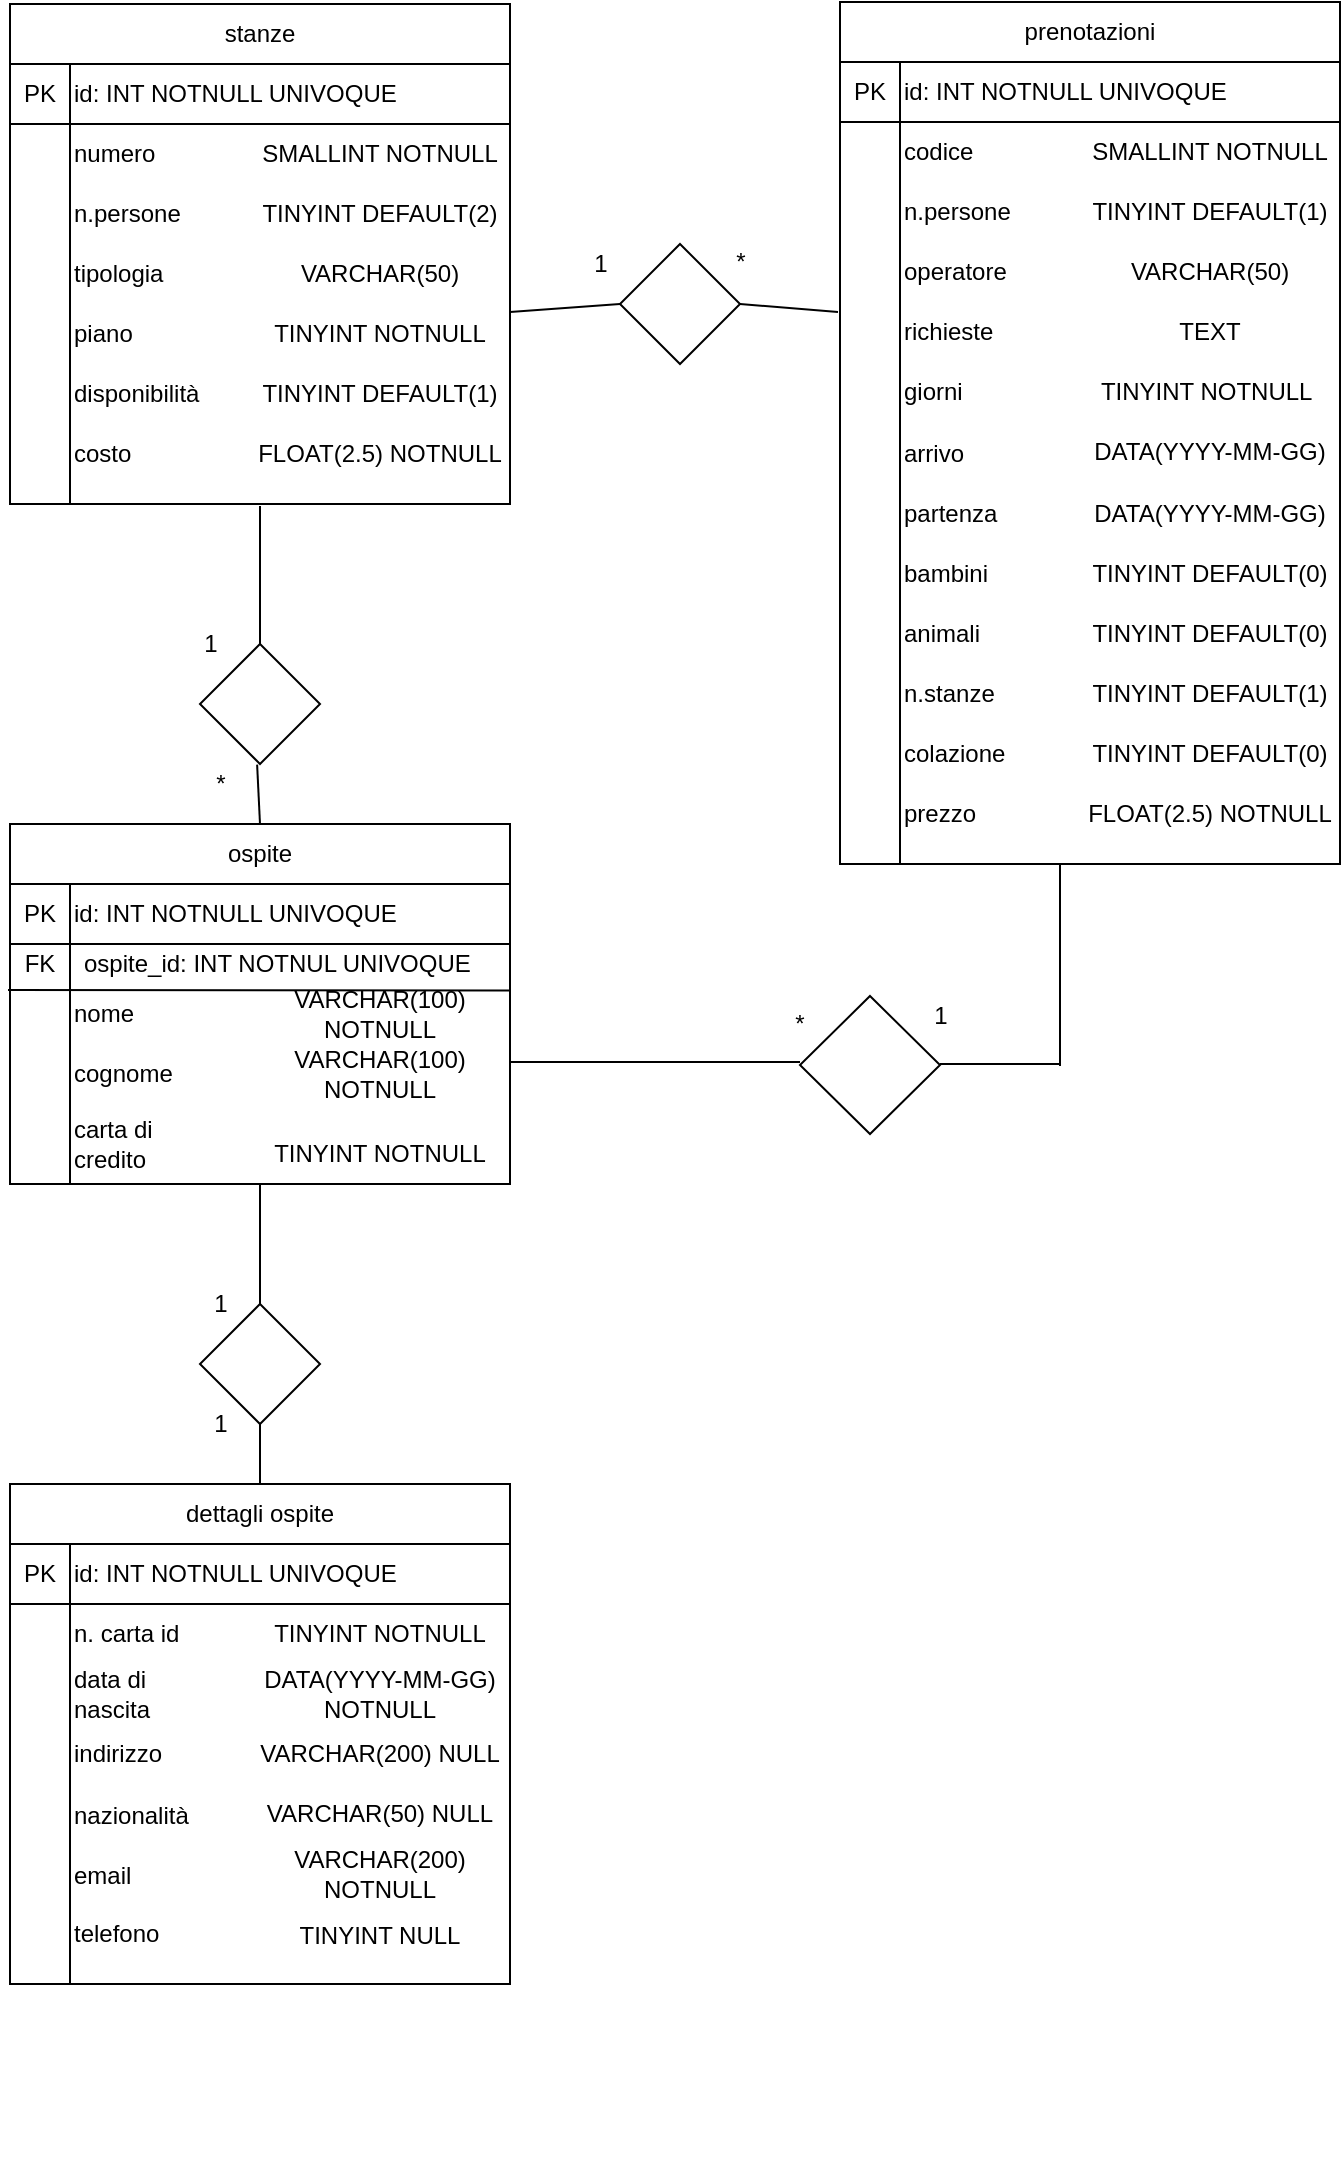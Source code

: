 <mxfile version="13.7.9" type="github">
  <diagram id="1i0_ciFNV-c5sHIzB2MD" name="Page-1">
    <mxGraphModel dx="1021" dy="509" grid="1" gridSize="10" guides="1" tooltips="1" connect="1" arrows="1" fold="1" page="1" pageScale="1" pageWidth="850" pageHeight="1100" math="0" shadow="0">
      <root>
        <mxCell id="0" />
        <mxCell id="1" parent="0" />
        <mxCell id="PzwQnNtE5YqFAhaQ5UEn-1" value="" style="shape=internalStorage;whiteSpace=wrap;html=1;backgroundOutline=1;dx=30;dy=30;" parent="1" vertex="1">
          <mxGeometry x="175" y="60" width="250" height="220" as="geometry" />
        </mxCell>
        <mxCell id="PzwQnNtE5YqFAhaQ5UEn-2" value="" style="rounded=0;whiteSpace=wrap;html=1;" parent="1" vertex="1">
          <mxGeometry x="175" y="30" width="250" height="30" as="geometry" />
        </mxCell>
        <mxCell id="PzwQnNtE5YqFAhaQ5UEn-3" value="PK" style="text;html=1;strokeColor=none;fillColor=none;align=center;verticalAlign=middle;whiteSpace=wrap;rounded=0;" parent="1" vertex="1">
          <mxGeometry x="175" y="60" width="30" height="30" as="geometry" />
        </mxCell>
        <mxCell id="PzwQnNtE5YqFAhaQ5UEn-5" value="id: INT NOTNULL UNIVOQUE" style="text;html=1;strokeColor=none;fillColor=none;align=left;verticalAlign=middle;whiteSpace=wrap;rounded=0;" parent="1" vertex="1">
          <mxGeometry x="205" y="60" width="220" height="30" as="geometry" />
        </mxCell>
        <mxCell id="PzwQnNtE5YqFAhaQ5UEn-7" value="numero" style="text;html=1;strokeColor=none;fillColor=none;align=left;verticalAlign=middle;whiteSpace=wrap;rounded=0;" parent="1" vertex="1">
          <mxGeometry x="205" y="90" width="60" height="30" as="geometry" />
        </mxCell>
        <mxCell id="PzwQnNtE5YqFAhaQ5UEn-8" value="tipologia" style="text;html=1;strokeColor=none;fillColor=none;align=left;verticalAlign=middle;whiteSpace=wrap;rounded=0;" parent="1" vertex="1">
          <mxGeometry x="205" y="150" width="60" height="30" as="geometry" />
        </mxCell>
        <mxCell id="PzwQnNtE5YqFAhaQ5UEn-10" value="n.persone" style="text;html=1;strokeColor=none;fillColor=none;align=left;verticalAlign=middle;whiteSpace=wrap;rounded=0;" parent="1" vertex="1">
          <mxGeometry x="205" y="120" width="60" height="30" as="geometry" />
        </mxCell>
        <mxCell id="PzwQnNtE5YqFAhaQ5UEn-11" value="piano" style="text;html=1;strokeColor=none;fillColor=none;align=left;verticalAlign=middle;whiteSpace=wrap;rounded=0;" parent="1" vertex="1">
          <mxGeometry x="205" y="180" width="60" height="30" as="geometry" />
        </mxCell>
        <mxCell id="PzwQnNtE5YqFAhaQ5UEn-13" value="costo" style="text;html=1;strokeColor=none;fillColor=none;align=left;verticalAlign=middle;whiteSpace=wrap;rounded=0;" parent="1" vertex="1">
          <mxGeometry x="205" y="240" width="60" height="30" as="geometry" />
        </mxCell>
        <mxCell id="PzwQnNtE5YqFAhaQ5UEn-26" value="SMALLINT NOTNULL" style="text;html=1;strokeColor=none;fillColor=none;align=center;verticalAlign=middle;whiteSpace=wrap;rounded=0;" parent="1" vertex="1">
          <mxGeometry x="295" y="90" width="130" height="30" as="geometry" />
        </mxCell>
        <mxCell id="PzwQnNtE5YqFAhaQ5UEn-29" value="TINYINT DEFAULT(2)" style="text;html=1;strokeColor=none;fillColor=none;align=center;verticalAlign=middle;whiteSpace=wrap;rounded=0;" parent="1" vertex="1">
          <mxGeometry x="295" y="120" width="130" height="30" as="geometry" />
        </mxCell>
        <mxCell id="PzwQnNtE5YqFAhaQ5UEn-30" value="VARCHAR(50)" style="text;html=1;strokeColor=none;fillColor=none;align=center;verticalAlign=middle;whiteSpace=wrap;rounded=0;" parent="1" vertex="1">
          <mxGeometry x="295" y="150" width="130" height="30" as="geometry" />
        </mxCell>
        <mxCell id="PzwQnNtE5YqFAhaQ5UEn-31" value="TINYINT NOTNULL" style="text;html=1;strokeColor=none;fillColor=none;align=center;verticalAlign=middle;whiteSpace=wrap;rounded=0;" parent="1" vertex="1">
          <mxGeometry x="295" y="180" width="130" height="30" as="geometry" />
        </mxCell>
        <mxCell id="PzwQnNtE5YqFAhaQ5UEn-33" value="TINYINT DEFAULT(1)" style="text;html=1;strokeColor=none;fillColor=none;align=center;verticalAlign=middle;whiteSpace=wrap;rounded=0;" parent="1" vertex="1">
          <mxGeometry x="295" y="210" width="130" height="30" as="geometry" />
        </mxCell>
        <mxCell id="PzwQnNtE5YqFAhaQ5UEn-34" value="FLOAT(2.5) NOTNULL" style="text;html=1;strokeColor=none;fillColor=none;align=center;verticalAlign=middle;whiteSpace=wrap;rounded=0;" parent="1" vertex="1">
          <mxGeometry x="295" y="240" width="130" height="30" as="geometry" />
        </mxCell>
        <mxCell id="PzwQnNtE5YqFAhaQ5UEn-44" value="stanze" style="text;html=1;strokeColor=none;fillColor=none;align=center;verticalAlign=middle;whiteSpace=wrap;rounded=0;" parent="1" vertex="1">
          <mxGeometry x="185" y="35" width="230" height="20" as="geometry" />
        </mxCell>
        <mxCell id="CixkEMvf4ZS4essuHJ9_-4" value="disponibilità" style="text;html=1;strokeColor=none;fillColor=none;align=left;verticalAlign=middle;whiteSpace=wrap;rounded=0;" vertex="1" parent="1">
          <mxGeometry x="205" y="210" width="60" height="30" as="geometry" />
        </mxCell>
        <mxCell id="CixkEMvf4ZS4essuHJ9_-5" style="edgeStyle=orthogonalEdgeStyle;rounded=0;orthogonalLoop=1;jettySize=auto;html=1;exitX=0.5;exitY=1;exitDx=0;exitDy=0;" edge="1" parent="1" source="PzwQnNtE5YqFAhaQ5UEn-1" target="PzwQnNtE5YqFAhaQ5UEn-1">
          <mxGeometry relative="1" as="geometry" />
        </mxCell>
        <mxCell id="CixkEMvf4ZS4essuHJ9_-6" value="" style="shape=internalStorage;whiteSpace=wrap;html=1;backgroundOutline=1;dx=30;dy=30;" vertex="1" parent="1">
          <mxGeometry x="590" y="59" width="250" height="401" as="geometry" />
        </mxCell>
        <mxCell id="CixkEMvf4ZS4essuHJ9_-7" value="" style="rounded=0;whiteSpace=wrap;html=1;" vertex="1" parent="1">
          <mxGeometry x="590" y="29" width="250" height="30" as="geometry" />
        </mxCell>
        <mxCell id="CixkEMvf4ZS4essuHJ9_-8" value="PK" style="text;html=1;strokeColor=none;fillColor=none;align=center;verticalAlign=middle;whiteSpace=wrap;rounded=0;" vertex="1" parent="1">
          <mxGeometry x="590" y="59" width="30" height="30" as="geometry" />
        </mxCell>
        <mxCell id="CixkEMvf4ZS4essuHJ9_-9" value="id: INT NOTNULL UNIVOQUE" style="text;html=1;strokeColor=none;fillColor=none;align=left;verticalAlign=middle;whiteSpace=wrap;rounded=0;" vertex="1" parent="1">
          <mxGeometry x="620" y="59" width="220" height="30" as="geometry" />
        </mxCell>
        <mxCell id="CixkEMvf4ZS4essuHJ9_-10" value="codice" style="text;html=1;strokeColor=none;fillColor=none;align=left;verticalAlign=middle;whiteSpace=wrap;rounded=0;" vertex="1" parent="1">
          <mxGeometry x="620" y="89" width="60" height="30" as="geometry" />
        </mxCell>
        <mxCell id="CixkEMvf4ZS4essuHJ9_-11" value="operatore" style="text;html=1;strokeColor=none;fillColor=none;align=left;verticalAlign=middle;whiteSpace=wrap;rounded=0;" vertex="1" parent="1">
          <mxGeometry x="620" y="149" width="60" height="30" as="geometry" />
        </mxCell>
        <mxCell id="CixkEMvf4ZS4essuHJ9_-12" value="n.persone" style="text;html=1;strokeColor=none;fillColor=none;align=left;verticalAlign=middle;whiteSpace=wrap;rounded=0;" vertex="1" parent="1">
          <mxGeometry x="620" y="119" width="60" height="30" as="geometry" />
        </mxCell>
        <mxCell id="CixkEMvf4ZS4essuHJ9_-13" value="richieste" style="text;html=1;strokeColor=none;fillColor=none;align=left;verticalAlign=middle;whiteSpace=wrap;rounded=0;" vertex="1" parent="1">
          <mxGeometry x="620" y="179" width="60" height="30" as="geometry" />
        </mxCell>
        <mxCell id="CixkEMvf4ZS4essuHJ9_-14" value="prezzo" style="text;html=1;strokeColor=none;fillColor=none;align=left;verticalAlign=middle;whiteSpace=wrap;rounded=0;" vertex="1" parent="1">
          <mxGeometry x="620" y="420" width="60" height="30" as="geometry" />
        </mxCell>
        <mxCell id="CixkEMvf4ZS4essuHJ9_-15" value="SMALLINT NOTNULL" style="text;html=1;strokeColor=none;fillColor=none;align=center;verticalAlign=middle;whiteSpace=wrap;rounded=0;" vertex="1" parent="1">
          <mxGeometry x="710" y="89" width="130" height="30" as="geometry" />
        </mxCell>
        <mxCell id="CixkEMvf4ZS4essuHJ9_-16" value="TINYINT DEFAULT(1)" style="text;html=1;strokeColor=none;fillColor=none;align=center;verticalAlign=middle;whiteSpace=wrap;rounded=0;" vertex="1" parent="1">
          <mxGeometry x="710" y="119" width="130" height="30" as="geometry" />
        </mxCell>
        <mxCell id="CixkEMvf4ZS4essuHJ9_-17" value="VARCHAR(50)" style="text;html=1;strokeColor=none;fillColor=none;align=center;verticalAlign=middle;whiteSpace=wrap;rounded=0;" vertex="1" parent="1">
          <mxGeometry x="710" y="149" width="130" height="30" as="geometry" />
        </mxCell>
        <mxCell id="CixkEMvf4ZS4essuHJ9_-18" value="TEXT" style="text;html=1;strokeColor=none;fillColor=none;align=center;verticalAlign=middle;whiteSpace=wrap;rounded=0;" vertex="1" parent="1">
          <mxGeometry x="710" y="179" width="130" height="30" as="geometry" />
        </mxCell>
        <mxCell id="CixkEMvf4ZS4essuHJ9_-19" value="TINYINT NOTNULL&amp;nbsp;" style="text;html=1;strokeColor=none;fillColor=none;align=center;verticalAlign=middle;whiteSpace=wrap;rounded=0;" vertex="1" parent="1">
          <mxGeometry x="710" y="209" width="130" height="30" as="geometry" />
        </mxCell>
        <mxCell id="CixkEMvf4ZS4essuHJ9_-20" value="FLOAT(2.5) NOTNULL" style="text;html=1;strokeColor=none;fillColor=none;align=center;verticalAlign=middle;whiteSpace=wrap;rounded=0;" vertex="1" parent="1">
          <mxGeometry x="710" y="420" width="130" height="30" as="geometry" />
        </mxCell>
        <mxCell id="CixkEMvf4ZS4essuHJ9_-21" value="prenotazioni" style="text;html=1;strokeColor=none;fillColor=none;align=center;verticalAlign=middle;whiteSpace=wrap;rounded=0;" vertex="1" parent="1">
          <mxGeometry x="600" y="34" width="230" height="20" as="geometry" />
        </mxCell>
        <mxCell id="CixkEMvf4ZS4essuHJ9_-22" value="giorni" style="text;html=1;strokeColor=none;fillColor=none;align=left;verticalAlign=middle;whiteSpace=wrap;rounded=0;" vertex="1" parent="1">
          <mxGeometry x="620" y="209" width="60" height="30" as="geometry" />
        </mxCell>
        <mxCell id="CixkEMvf4ZS4essuHJ9_-23" style="edgeStyle=orthogonalEdgeStyle;rounded=0;orthogonalLoop=1;jettySize=auto;html=1;exitX=0.5;exitY=1;exitDx=0;exitDy=0;" edge="1" source="CixkEMvf4ZS4essuHJ9_-6" target="CixkEMvf4ZS4essuHJ9_-6" parent="1">
          <mxGeometry relative="1" as="geometry" />
        </mxCell>
        <mxCell id="CixkEMvf4ZS4essuHJ9_-25" value="arrivo" style="text;html=1;strokeColor=none;fillColor=none;align=left;verticalAlign=middle;whiteSpace=wrap;rounded=0;" vertex="1" parent="1">
          <mxGeometry x="620" y="240" width="60" height="30" as="geometry" />
        </mxCell>
        <mxCell id="CixkEMvf4ZS4essuHJ9_-27" value="partenza" style="text;html=1;strokeColor=none;fillColor=none;align=left;verticalAlign=middle;whiteSpace=wrap;rounded=0;" vertex="1" parent="1">
          <mxGeometry x="620" y="270" width="60" height="30" as="geometry" />
        </mxCell>
        <mxCell id="CixkEMvf4ZS4essuHJ9_-28" value="DATA(YYYY-MM-GG)" style="text;html=1;strokeColor=none;fillColor=none;align=center;verticalAlign=middle;whiteSpace=wrap;rounded=0;" vertex="1" parent="1">
          <mxGeometry x="710" y="239" width="130" height="30" as="geometry" />
        </mxCell>
        <mxCell id="CixkEMvf4ZS4essuHJ9_-29" value="DATA(YYYY-MM-GG)" style="text;html=1;strokeColor=none;fillColor=none;align=center;verticalAlign=middle;whiteSpace=wrap;rounded=0;" vertex="1" parent="1">
          <mxGeometry x="710" y="270" width="130" height="30" as="geometry" />
        </mxCell>
        <mxCell id="CixkEMvf4ZS4essuHJ9_-30" value="bambini" style="text;html=1;strokeColor=none;fillColor=none;align=left;verticalAlign=middle;whiteSpace=wrap;rounded=0;" vertex="1" parent="1">
          <mxGeometry x="620" y="300" width="60" height="30" as="geometry" />
        </mxCell>
        <mxCell id="CixkEMvf4ZS4essuHJ9_-32" value="TINYINT DEFAULT(0)" style="text;html=1;strokeColor=none;fillColor=none;align=center;verticalAlign=middle;whiteSpace=wrap;rounded=0;" vertex="1" parent="1">
          <mxGeometry x="710" y="300" width="130" height="30" as="geometry" />
        </mxCell>
        <mxCell id="CixkEMvf4ZS4essuHJ9_-34" value="animali" style="text;html=1;strokeColor=none;fillColor=none;align=left;verticalAlign=middle;whiteSpace=wrap;rounded=0;" vertex="1" parent="1">
          <mxGeometry x="620" y="330" width="60" height="30" as="geometry" />
        </mxCell>
        <mxCell id="CixkEMvf4ZS4essuHJ9_-35" value="TINYINT DEFAULT(0)" style="text;html=1;strokeColor=none;fillColor=none;align=center;verticalAlign=middle;whiteSpace=wrap;rounded=0;" vertex="1" parent="1">
          <mxGeometry x="710" y="330" width="130" height="30" as="geometry" />
        </mxCell>
        <mxCell id="CixkEMvf4ZS4essuHJ9_-36" value="" style="endArrow=none;html=1;exitX=1;exitY=0.5;exitDx=0;exitDy=0;" edge="1" parent="1" source="CixkEMvf4ZS4essuHJ9_-37">
          <mxGeometry width="50" height="50" relative="1" as="geometry">
            <mxPoint x="560" y="280" as="sourcePoint" />
            <mxPoint x="589" y="184" as="targetPoint" />
          </mxGeometry>
        </mxCell>
        <mxCell id="CixkEMvf4ZS4essuHJ9_-37" value="" style="rhombus;whiteSpace=wrap;html=1;" vertex="1" parent="1">
          <mxGeometry x="480" y="150" width="60" height="60" as="geometry" />
        </mxCell>
        <mxCell id="CixkEMvf4ZS4essuHJ9_-38" value="" style="endArrow=none;html=1;entryX=0;entryY=0.5;entryDx=0;entryDy=0;" edge="1" parent="1" target="CixkEMvf4ZS4essuHJ9_-37">
          <mxGeometry width="50" height="50" relative="1" as="geometry">
            <mxPoint x="425" y="184" as="sourcePoint" />
            <mxPoint x="589" y="182.132" as="targetPoint" />
          </mxGeometry>
        </mxCell>
        <mxCell id="CixkEMvf4ZS4essuHJ9_-39" value="1" style="text;html=1;align=center;verticalAlign=middle;resizable=0;points=[];autosize=1;" vertex="1" parent="1">
          <mxGeometry x="460" y="150" width="20" height="20" as="geometry" />
        </mxCell>
        <mxCell id="CixkEMvf4ZS4essuHJ9_-40" value="*" style="text;html=1;align=center;verticalAlign=middle;resizable=0;points=[];autosize=1;" vertex="1" parent="1">
          <mxGeometry x="530" y="149" width="20" height="20" as="geometry" />
        </mxCell>
        <mxCell id="CixkEMvf4ZS4essuHJ9_-41" value="n.stanze" style="text;html=1;strokeColor=none;fillColor=none;align=left;verticalAlign=middle;whiteSpace=wrap;rounded=0;" vertex="1" parent="1">
          <mxGeometry x="620" y="360" width="60" height="30" as="geometry" />
        </mxCell>
        <mxCell id="CixkEMvf4ZS4essuHJ9_-42" value="TINYINT DEFAULT(1)" style="text;html=1;strokeColor=none;fillColor=none;align=center;verticalAlign=middle;whiteSpace=wrap;rounded=0;" vertex="1" parent="1">
          <mxGeometry x="710" y="360" width="130" height="30" as="geometry" />
        </mxCell>
        <mxCell id="CixkEMvf4ZS4essuHJ9_-43" value="" style="shape=internalStorage;whiteSpace=wrap;html=1;backgroundOutline=1;dx=30;dy=30;" vertex="1" parent="1">
          <mxGeometry x="175" y="470" width="250" height="150" as="geometry" />
        </mxCell>
        <mxCell id="CixkEMvf4ZS4essuHJ9_-44" value="" style="rounded=0;whiteSpace=wrap;html=1;" vertex="1" parent="1">
          <mxGeometry x="175" y="440" width="250" height="30" as="geometry" />
        </mxCell>
        <mxCell id="CixkEMvf4ZS4essuHJ9_-45" value="PK" style="text;html=1;strokeColor=none;fillColor=none;align=center;verticalAlign=middle;whiteSpace=wrap;rounded=0;" vertex="1" parent="1">
          <mxGeometry x="175" y="470" width="30" height="30" as="geometry" />
        </mxCell>
        <mxCell id="CixkEMvf4ZS4essuHJ9_-46" value="id: INT NOTNULL UNIVOQUE" style="text;html=1;strokeColor=none;fillColor=none;align=left;verticalAlign=middle;whiteSpace=wrap;rounded=0;" vertex="1" parent="1">
          <mxGeometry x="205" y="470" width="220" height="30" as="geometry" />
        </mxCell>
        <mxCell id="CixkEMvf4ZS4essuHJ9_-47" value="nome" style="text;html=1;strokeColor=none;fillColor=none;align=left;verticalAlign=middle;whiteSpace=wrap;rounded=0;" vertex="1" parent="1">
          <mxGeometry x="205" y="520" width="60" height="30" as="geometry" />
        </mxCell>
        <mxCell id="CixkEMvf4ZS4essuHJ9_-49" value="cognome" style="text;html=1;strokeColor=none;fillColor=none;align=left;verticalAlign=middle;whiteSpace=wrap;rounded=0;" vertex="1" parent="1">
          <mxGeometry x="205" y="550" width="60" height="30" as="geometry" />
        </mxCell>
        <mxCell id="CixkEMvf4ZS4essuHJ9_-52" value="VARCHAR(100) NOTNULL" style="text;html=1;strokeColor=none;fillColor=none;align=center;verticalAlign=middle;whiteSpace=wrap;rounded=0;" vertex="1" parent="1">
          <mxGeometry x="295" y="520" width="130" height="30" as="geometry" />
        </mxCell>
        <mxCell id="CixkEMvf4ZS4essuHJ9_-53" value="VARCHAR(100) NOTNULL" style="text;html=1;strokeColor=none;fillColor=none;align=center;verticalAlign=middle;whiteSpace=wrap;rounded=0;" vertex="1" parent="1">
          <mxGeometry x="295" y="550" width="130" height="30" as="geometry" />
        </mxCell>
        <mxCell id="CixkEMvf4ZS4essuHJ9_-58" value="ospite" style="text;html=1;strokeColor=none;fillColor=none;align=center;verticalAlign=middle;whiteSpace=wrap;rounded=0;" vertex="1" parent="1">
          <mxGeometry x="185" y="445" width="230" height="20" as="geometry" />
        </mxCell>
        <mxCell id="CixkEMvf4ZS4essuHJ9_-76" value="colazione" style="text;html=1;strokeColor=none;fillColor=none;align=left;verticalAlign=middle;whiteSpace=wrap;rounded=0;" vertex="1" parent="1">
          <mxGeometry x="620" y="390" width="60" height="30" as="geometry" />
        </mxCell>
        <mxCell id="CixkEMvf4ZS4essuHJ9_-77" value="TINYINT DEFAULT(0)" style="text;html=1;strokeColor=none;fillColor=none;align=center;verticalAlign=middle;whiteSpace=wrap;rounded=0;" vertex="1" parent="1">
          <mxGeometry x="710" y="390" width="130" height="30" as="geometry" />
        </mxCell>
        <mxCell id="CixkEMvf4ZS4essuHJ9_-79" value="" style="endArrow=none;html=1;exitX=0.5;exitY=0;exitDx=0;exitDy=0;" edge="1" parent="1" source="CixkEMvf4ZS4essuHJ9_-80">
          <mxGeometry width="50" height="50" relative="1" as="geometry">
            <mxPoint x="550" y="450" as="sourcePoint" />
            <mxPoint x="300" y="281" as="targetPoint" />
            <Array as="points" />
          </mxGeometry>
        </mxCell>
        <mxCell id="CixkEMvf4ZS4essuHJ9_-80" value="" style="rhombus;whiteSpace=wrap;html=1;" vertex="1" parent="1">
          <mxGeometry x="270" y="350" width="60" height="60" as="geometry" />
        </mxCell>
        <mxCell id="CixkEMvf4ZS4essuHJ9_-81" value="" style="endArrow=none;html=1;entryX=0.476;entryY=1.005;entryDx=0;entryDy=0;entryPerimeter=0;exitX=0.5;exitY=0;exitDx=0;exitDy=0;" edge="1" parent="1" source="CixkEMvf4ZS4essuHJ9_-44" target="CixkEMvf4ZS4essuHJ9_-80">
          <mxGeometry width="50" height="50" relative="1" as="geometry">
            <mxPoint x="300" y="470" as="sourcePoint" />
            <mxPoint x="294" y="281.1" as="targetPoint" />
            <Array as="points" />
          </mxGeometry>
        </mxCell>
        <mxCell id="CixkEMvf4ZS4essuHJ9_-83" value="" style="endArrow=none;html=1;" edge="1" parent="1">
          <mxGeometry width="50" height="50" relative="1" as="geometry">
            <mxPoint x="700" y="561" as="sourcePoint" />
            <mxPoint x="700" y="460" as="targetPoint" />
            <Array as="points">
              <mxPoint x="700" y="460" />
            </Array>
          </mxGeometry>
        </mxCell>
        <mxCell id="CixkEMvf4ZS4essuHJ9_-84" value="" style="rhombus;whiteSpace=wrap;html=1;" vertex="1" parent="1">
          <mxGeometry x="570" y="526" width="70" height="69" as="geometry" />
        </mxCell>
        <mxCell id="CixkEMvf4ZS4essuHJ9_-85" value="*" style="text;html=1;align=center;verticalAlign=middle;resizable=0;points=[];autosize=1;" vertex="1" parent="1">
          <mxGeometry x="270" y="410" width="20" height="20" as="geometry" />
        </mxCell>
        <mxCell id="CixkEMvf4ZS4essuHJ9_-86" value="1" style="text;html=1;align=center;verticalAlign=middle;resizable=0;points=[];autosize=1;" vertex="1" parent="1">
          <mxGeometry x="265" y="340" width="20" height="20" as="geometry" />
        </mxCell>
        <mxCell id="CixkEMvf4ZS4essuHJ9_-87" value="*" style="text;html=1;strokeColor=none;fillColor=none;align=center;verticalAlign=middle;whiteSpace=wrap;rounded=0;" vertex="1" parent="1">
          <mxGeometry x="550" y="530" width="40" height="20" as="geometry" />
        </mxCell>
        <mxCell id="CixkEMvf4ZS4essuHJ9_-88" value="1" style="text;html=1;align=center;verticalAlign=middle;resizable=0;points=[];autosize=1;" vertex="1" parent="1">
          <mxGeometry x="630" y="526" width="20" height="20" as="geometry" />
        </mxCell>
        <mxCell id="CixkEMvf4ZS4essuHJ9_-89" value="" style="endArrow=none;html=1;" edge="1" parent="1">
          <mxGeometry width="50" height="50" relative="1" as="geometry">
            <mxPoint x="425" y="559" as="sourcePoint" />
            <mxPoint x="570" y="559" as="targetPoint" />
          </mxGeometry>
        </mxCell>
        <mxCell id="CixkEMvf4ZS4essuHJ9_-92" value="" style="shape=internalStorage;whiteSpace=wrap;html=1;backgroundOutline=1;dx=30;dy=30;" vertex="1" parent="1">
          <mxGeometry x="175" y="800" width="250" height="220" as="geometry" />
        </mxCell>
        <mxCell id="CixkEMvf4ZS4essuHJ9_-93" value="" style="rounded=0;whiteSpace=wrap;html=1;" vertex="1" parent="1">
          <mxGeometry x="175" y="770" width="250" height="30" as="geometry" />
        </mxCell>
        <mxCell id="CixkEMvf4ZS4essuHJ9_-94" value="PK" style="text;html=1;strokeColor=none;fillColor=none;align=center;verticalAlign=middle;whiteSpace=wrap;rounded=0;" vertex="1" parent="1">
          <mxGeometry x="175" y="800" width="30" height="30" as="geometry" />
        </mxCell>
        <mxCell id="CixkEMvf4ZS4essuHJ9_-95" value="id: INT NOTNULL UNIVOQUE" style="text;html=1;strokeColor=none;fillColor=none;align=left;verticalAlign=middle;whiteSpace=wrap;rounded=0;" vertex="1" parent="1">
          <mxGeometry x="205" y="800" width="220" height="30" as="geometry" />
        </mxCell>
        <mxCell id="CixkEMvf4ZS4essuHJ9_-107" value="dettagli ospite" style="text;html=1;strokeColor=none;fillColor=none;align=center;verticalAlign=middle;whiteSpace=wrap;rounded=0;" vertex="1" parent="1">
          <mxGeometry x="185" y="775" width="230" height="20" as="geometry" />
        </mxCell>
        <mxCell id="CixkEMvf4ZS4essuHJ9_-110" value="n. carta id" style="text;html=1;strokeColor=none;fillColor=none;align=left;verticalAlign=middle;whiteSpace=wrap;rounded=0;" vertex="1" parent="1">
          <mxGeometry x="205" y="830" width="60" height="30" as="geometry" />
        </mxCell>
        <mxCell id="CixkEMvf4ZS4essuHJ9_-111" value="data di nascita" style="text;html=1;strokeColor=none;fillColor=none;align=left;verticalAlign=middle;whiteSpace=wrap;rounded=0;" vertex="1" parent="1">
          <mxGeometry x="205" y="860" width="60" height="30" as="geometry" />
        </mxCell>
        <mxCell id="CixkEMvf4ZS4essuHJ9_-112" value="TINYINT NOTNULL" style="text;html=1;strokeColor=none;fillColor=none;align=center;verticalAlign=middle;whiteSpace=wrap;rounded=0;" vertex="1" parent="1">
          <mxGeometry x="295" y="830" width="130" height="30" as="geometry" />
        </mxCell>
        <mxCell id="CixkEMvf4ZS4essuHJ9_-113" value="DATA(YYYY-MM-GG) NOTNULL" style="text;html=1;strokeColor=none;fillColor=none;align=center;verticalAlign=middle;whiteSpace=wrap;rounded=0;" vertex="1" parent="1">
          <mxGeometry x="295" y="860" width="130" height="30" as="geometry" />
        </mxCell>
        <mxCell id="CixkEMvf4ZS4essuHJ9_-114" value="VARCHAR(200) NULL" style="text;html=1;strokeColor=none;fillColor=none;align=center;verticalAlign=middle;whiteSpace=wrap;rounded=0;" vertex="1" parent="1">
          <mxGeometry x="295" y="890" width="130" height="30" as="geometry" />
        </mxCell>
        <mxCell id="CixkEMvf4ZS4essuHJ9_-115" value="indirizzo" style="text;html=1;strokeColor=none;fillColor=none;align=left;verticalAlign=middle;whiteSpace=wrap;rounded=0;" vertex="1" parent="1">
          <mxGeometry x="205" y="890" width="60" height="30" as="geometry" />
        </mxCell>
        <mxCell id="CixkEMvf4ZS4essuHJ9_-116" style="edgeStyle=orthogonalEdgeStyle;rounded=0;orthogonalLoop=1;jettySize=auto;html=1;exitX=0.5;exitY=1;exitDx=0;exitDy=0;" edge="1" parent="1">
          <mxGeometry relative="1" as="geometry">
            <mxPoint x="300" y="1110" as="sourcePoint" />
            <mxPoint x="300" y="1110" as="targetPoint" />
          </mxGeometry>
        </mxCell>
        <mxCell id="CixkEMvf4ZS4essuHJ9_-117" value="nazionalità" style="text;html=1;strokeColor=none;fillColor=none;align=left;verticalAlign=middle;whiteSpace=wrap;rounded=0;" vertex="1" parent="1">
          <mxGeometry x="205" y="921" width="60" height="30" as="geometry" />
        </mxCell>
        <mxCell id="CixkEMvf4ZS4essuHJ9_-118" value="carta di credito" style="text;html=1;strokeColor=none;fillColor=none;align=left;verticalAlign=middle;whiteSpace=wrap;rounded=0;" vertex="1" parent="1">
          <mxGeometry x="205" y="585" width="60" height="30" as="geometry" />
        </mxCell>
        <mxCell id="CixkEMvf4ZS4essuHJ9_-119" value="VARCHAR(50) NULL" style="text;html=1;strokeColor=none;fillColor=none;align=center;verticalAlign=middle;whiteSpace=wrap;rounded=0;" vertex="1" parent="1">
          <mxGeometry x="295" y="920" width="130" height="30" as="geometry" />
        </mxCell>
        <mxCell id="CixkEMvf4ZS4essuHJ9_-120" value="VARCHAR(200) NOTNULL" style="text;html=1;strokeColor=none;fillColor=none;align=center;verticalAlign=middle;whiteSpace=wrap;rounded=0;" vertex="1" parent="1">
          <mxGeometry x="295" y="950" width="130" height="30" as="geometry" />
        </mxCell>
        <mxCell id="CixkEMvf4ZS4essuHJ9_-121" value="email" style="text;html=1;strokeColor=none;fillColor=none;align=left;verticalAlign=middle;whiteSpace=wrap;rounded=0;" vertex="1" parent="1">
          <mxGeometry x="205" y="951" width="60" height="30" as="geometry" />
        </mxCell>
        <mxCell id="CixkEMvf4ZS4essuHJ9_-122" value="telefono" style="text;html=1;strokeColor=none;fillColor=none;align=left;verticalAlign=middle;whiteSpace=wrap;rounded=0;" vertex="1" parent="1">
          <mxGeometry x="205" y="980" width="60" height="30" as="geometry" />
        </mxCell>
        <mxCell id="CixkEMvf4ZS4essuHJ9_-123" value="TINYINT NOTNULL" style="text;html=1;strokeColor=none;fillColor=none;align=center;verticalAlign=middle;whiteSpace=wrap;rounded=0;" vertex="1" parent="1">
          <mxGeometry x="295" y="590" width="130" height="30" as="geometry" />
        </mxCell>
        <mxCell id="CixkEMvf4ZS4essuHJ9_-124" value="TINYINT NULL" style="text;html=1;strokeColor=none;fillColor=none;align=center;verticalAlign=middle;whiteSpace=wrap;rounded=0;" vertex="1" parent="1">
          <mxGeometry x="295" y="981" width="130" height="30" as="geometry" />
        </mxCell>
        <mxCell id="CixkEMvf4ZS4essuHJ9_-125" value="" style="endArrow=none;html=1;" edge="1" parent="1">
          <mxGeometry width="50" height="50" relative="1" as="geometry">
            <mxPoint x="640" y="560" as="sourcePoint" />
            <mxPoint x="700" y="560" as="targetPoint" />
          </mxGeometry>
        </mxCell>
        <mxCell id="CixkEMvf4ZS4essuHJ9_-126" value="" style="endArrow=none;html=1;entryX=0.5;entryY=1;entryDx=0;entryDy=0;" edge="1" parent="1" source="CixkEMvf4ZS4essuHJ9_-127" target="CixkEMvf4ZS4essuHJ9_-43">
          <mxGeometry width="50" height="50" relative="1" as="geometry">
            <mxPoint x="300" y="770" as="sourcePoint" />
            <mxPoint x="350" y="720" as="targetPoint" />
          </mxGeometry>
        </mxCell>
        <mxCell id="CixkEMvf4ZS4essuHJ9_-127" value="" style="rhombus;whiteSpace=wrap;html=1;" vertex="1" parent="1">
          <mxGeometry x="270" y="680" width="60" height="60" as="geometry" />
        </mxCell>
        <mxCell id="CixkEMvf4ZS4essuHJ9_-128" value="" style="endArrow=none;html=1;entryX=0.5;entryY=1;entryDx=0;entryDy=0;" edge="1" parent="1" target="CixkEMvf4ZS4essuHJ9_-127">
          <mxGeometry width="50" height="50" relative="1" as="geometry">
            <mxPoint x="300" y="770" as="sourcePoint" />
            <mxPoint x="300" y="640" as="targetPoint" />
          </mxGeometry>
        </mxCell>
        <mxCell id="CixkEMvf4ZS4essuHJ9_-129" value="1" style="text;html=1;align=center;verticalAlign=middle;resizable=0;points=[];autosize=1;" vertex="1" parent="1">
          <mxGeometry x="270" y="670" width="20" height="20" as="geometry" />
        </mxCell>
        <mxCell id="CixkEMvf4ZS4essuHJ9_-130" value="1" style="text;html=1;align=center;verticalAlign=middle;resizable=0;points=[];autosize=1;" vertex="1" parent="1">
          <mxGeometry x="270" y="730" width="20" height="20" as="geometry" />
        </mxCell>
        <mxCell id="CixkEMvf4ZS4essuHJ9_-136" value="" style="endArrow=none;html=1;entryX=0.998;entryY=0.355;entryDx=0;entryDy=0;entryPerimeter=0;" edge="1" parent="1" target="CixkEMvf4ZS4essuHJ9_-43">
          <mxGeometry width="50" height="50" relative="1" as="geometry">
            <mxPoint x="174" y="523" as="sourcePoint" />
            <mxPoint x="225" y="480" as="targetPoint" />
            <Array as="points" />
          </mxGeometry>
        </mxCell>
        <mxCell id="CixkEMvf4ZS4essuHJ9_-137" value="FK" style="text;html=1;strokeColor=none;fillColor=none;align=center;verticalAlign=middle;whiteSpace=wrap;rounded=0;" vertex="1" parent="1">
          <mxGeometry x="170" y="500" width="40" height="20" as="geometry" />
        </mxCell>
        <mxCell id="CixkEMvf4ZS4essuHJ9_-138" value="ospite_id: INT NOTNUL UNIVOQUE" style="text;html=1;strokeColor=none;fillColor=none;align=left;verticalAlign=middle;whiteSpace=wrap;rounded=0;" vertex="1" parent="1">
          <mxGeometry x="210" y="500" width="200" height="20" as="geometry" />
        </mxCell>
      </root>
    </mxGraphModel>
  </diagram>
</mxfile>
